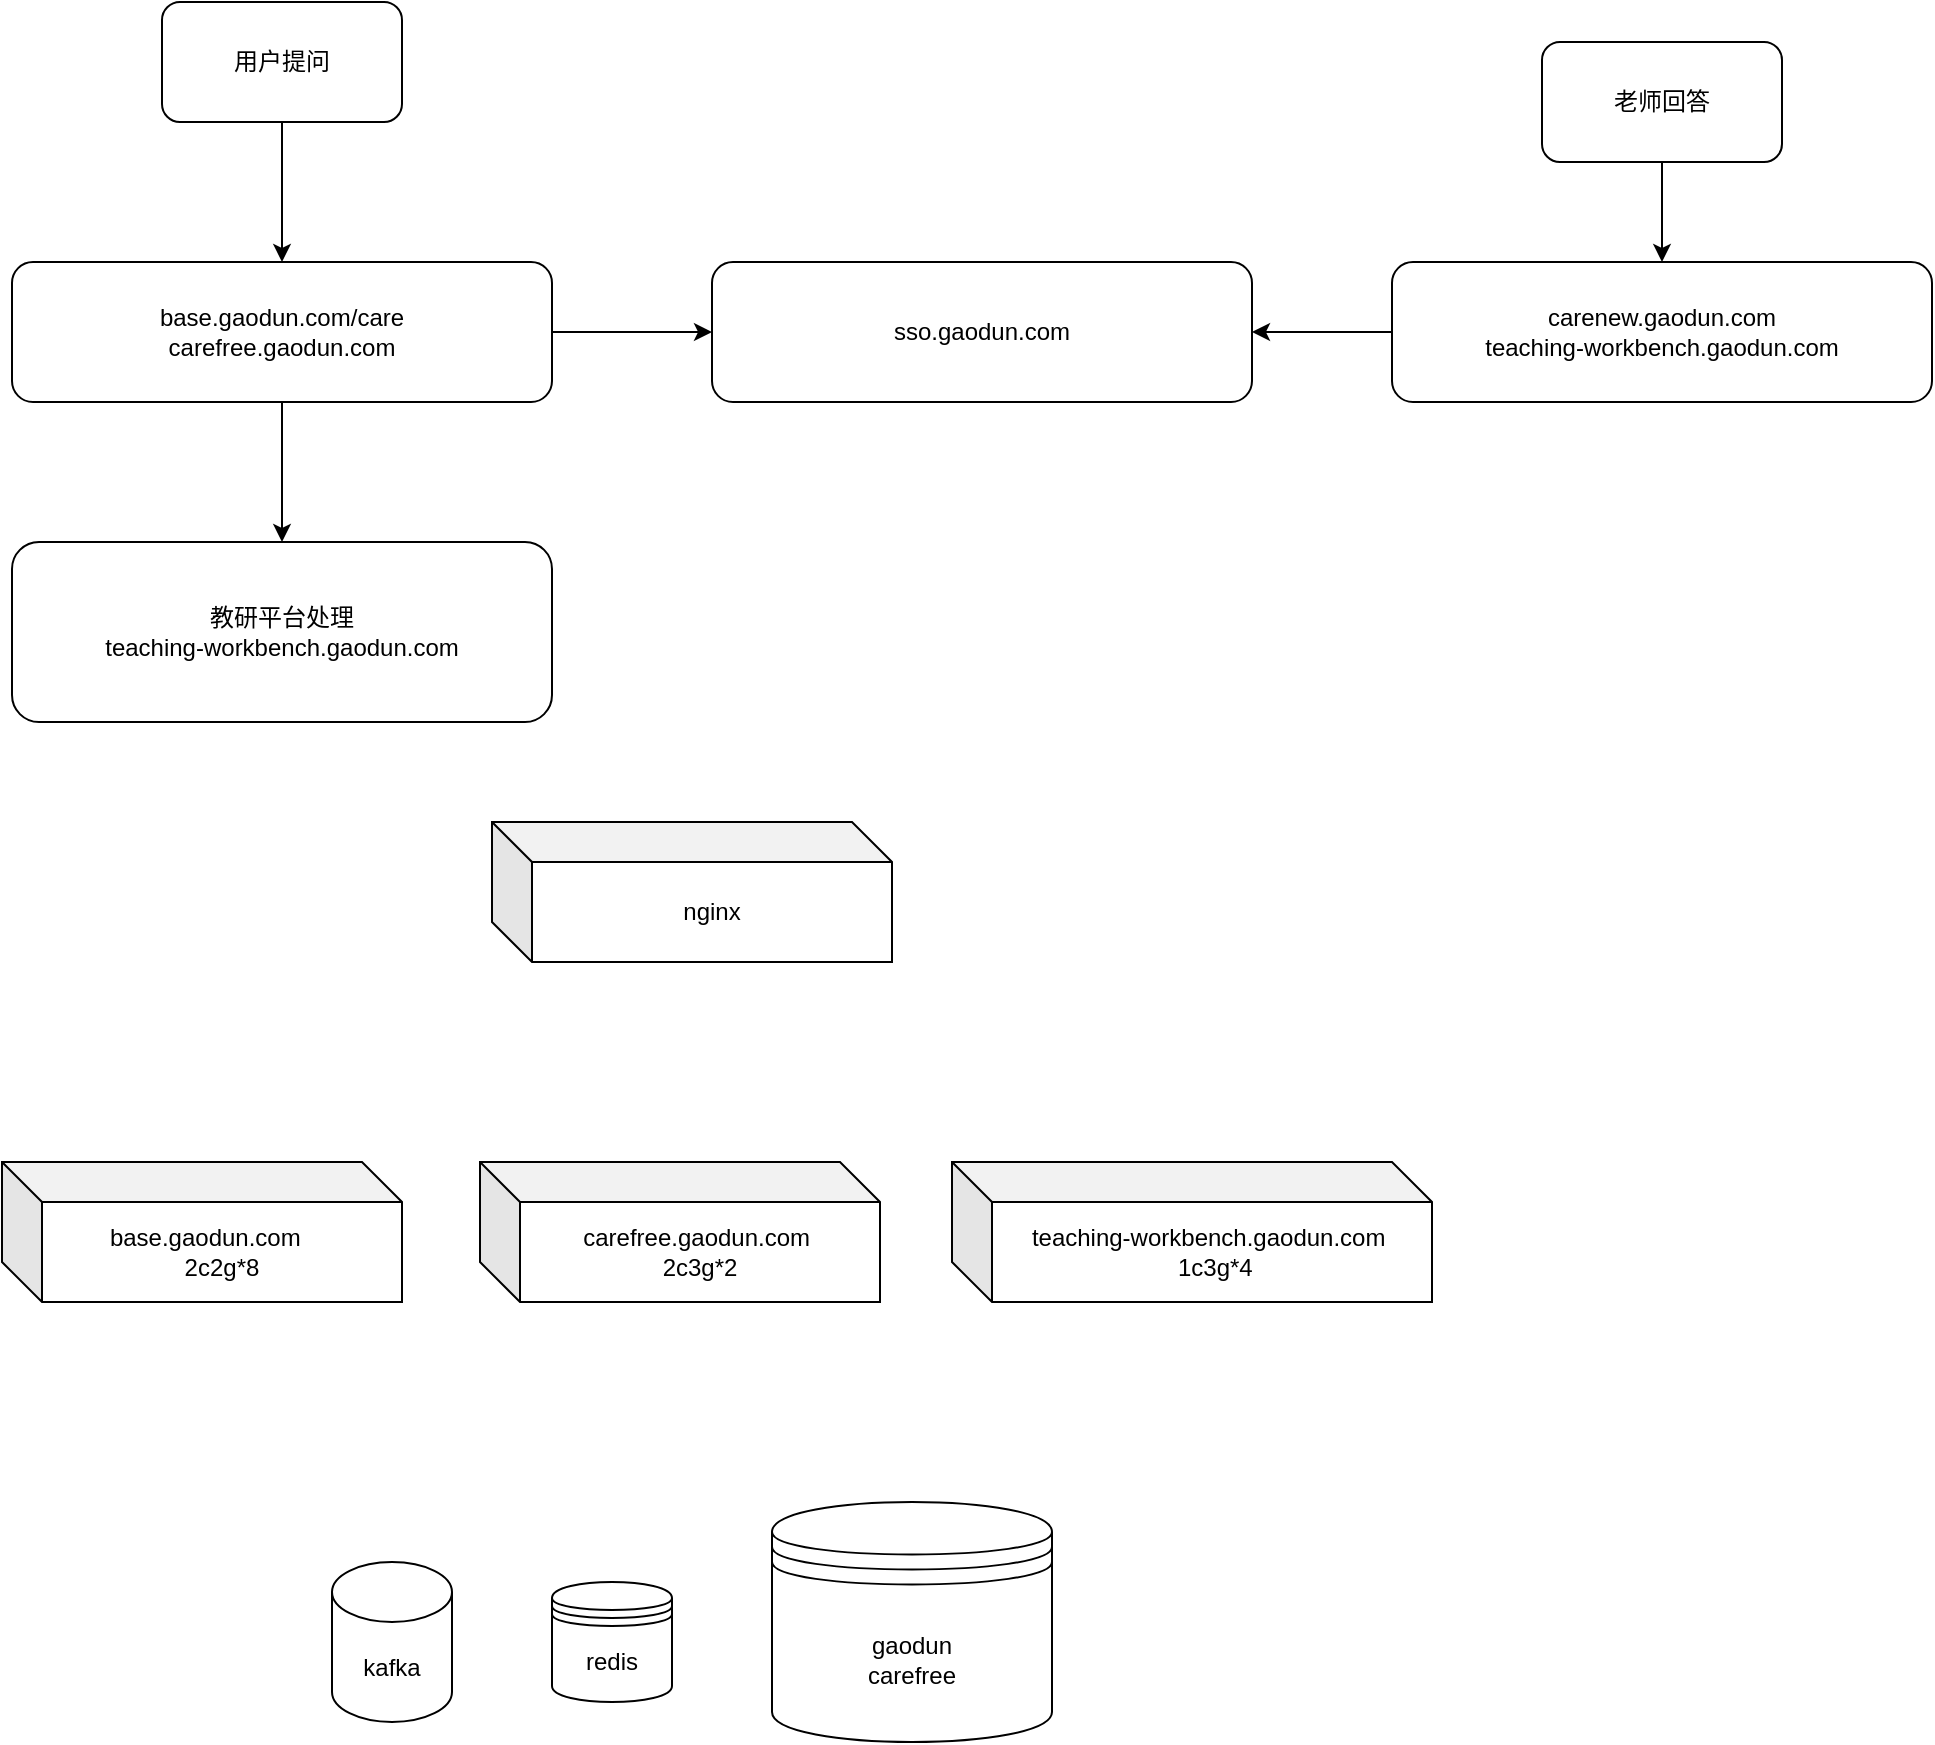 <mxfile version="14.4.3" type="github">
  <diagram id="RsZf26xCa4anYN9l-bxN" name="Page-1">
    <mxGraphModel dx="1587" dy="762" grid="1" gridSize="10" guides="1" tooltips="1" connect="1" arrows="1" fold="1" page="1" pageScale="1" pageWidth="827" pageHeight="1169" math="0" shadow="0">
      <root>
        <mxCell id="0" />
        <mxCell id="1" parent="0" />
        <mxCell id="qDOa6Ft7eeUIBLufLoZr-3" value="" style="edgeStyle=orthogonalEdgeStyle;rounded=0;orthogonalLoop=1;jettySize=auto;html=1;" edge="1" parent="1" source="qDOa6Ft7eeUIBLufLoZr-1" target="qDOa6Ft7eeUIBLufLoZr-2">
          <mxGeometry relative="1" as="geometry" />
        </mxCell>
        <mxCell id="qDOa6Ft7eeUIBLufLoZr-1" value="用户提问" style="rounded=1;whiteSpace=wrap;html=1;" vertex="1" parent="1">
          <mxGeometry x="155" y="120" width="120" height="60" as="geometry" />
        </mxCell>
        <mxCell id="qDOa6Ft7eeUIBLufLoZr-5" value="" style="edgeStyle=orthogonalEdgeStyle;rounded=0;orthogonalLoop=1;jettySize=auto;html=1;" edge="1" parent="1" source="qDOa6Ft7eeUIBLufLoZr-2" target="qDOa6Ft7eeUIBLufLoZr-4">
          <mxGeometry relative="1" as="geometry" />
        </mxCell>
        <mxCell id="qDOa6Ft7eeUIBLufLoZr-12" value="" style="edgeStyle=orthogonalEdgeStyle;rounded=0;orthogonalLoop=1;jettySize=auto;html=1;" edge="1" parent="1" source="qDOa6Ft7eeUIBLufLoZr-2" target="qDOa6Ft7eeUIBLufLoZr-11">
          <mxGeometry relative="1" as="geometry" />
        </mxCell>
        <mxCell id="qDOa6Ft7eeUIBLufLoZr-2" value="base.gaodun.com/care&lt;br&gt;carefree.gaodun.com" style="rounded=1;whiteSpace=wrap;html=1;" vertex="1" parent="1">
          <mxGeometry x="80" y="250" width="270" height="70" as="geometry" />
        </mxCell>
        <mxCell id="qDOa6Ft7eeUIBLufLoZr-4" value="教研平台处理&lt;br&gt;teaching-workbench.gaodun.com" style="rounded=1;whiteSpace=wrap;html=1;" vertex="1" parent="1">
          <mxGeometry x="80" y="390" width="270" height="90" as="geometry" />
        </mxCell>
        <mxCell id="qDOa6Ft7eeUIBLufLoZr-6" value="" style="edgeStyle=orthogonalEdgeStyle;rounded=0;orthogonalLoop=1;jettySize=auto;html=1;" edge="1" parent="1" source="qDOa6Ft7eeUIBLufLoZr-7" target="qDOa6Ft7eeUIBLufLoZr-9">
          <mxGeometry relative="1" as="geometry" />
        </mxCell>
        <mxCell id="qDOa6Ft7eeUIBLufLoZr-7" value="老师回答" style="rounded=1;whiteSpace=wrap;html=1;" vertex="1" parent="1">
          <mxGeometry x="845" y="140" width="120" height="60" as="geometry" />
        </mxCell>
        <mxCell id="qDOa6Ft7eeUIBLufLoZr-13" style="edgeStyle=orthogonalEdgeStyle;rounded=0;orthogonalLoop=1;jettySize=auto;html=1;entryX=1;entryY=0.5;entryDx=0;entryDy=0;" edge="1" parent="1" source="qDOa6Ft7eeUIBLufLoZr-9" target="qDOa6Ft7eeUIBLufLoZr-11">
          <mxGeometry relative="1" as="geometry" />
        </mxCell>
        <mxCell id="qDOa6Ft7eeUIBLufLoZr-9" value="carenew.gaodun.com&lt;br&gt;teaching-workbench.gaodun.com" style="rounded=1;whiteSpace=wrap;html=1;" vertex="1" parent="1">
          <mxGeometry x="770" y="250" width="270" height="70" as="geometry" />
        </mxCell>
        <mxCell id="qDOa6Ft7eeUIBLufLoZr-11" value="sso.gaodun.com" style="rounded=1;whiteSpace=wrap;html=1;" vertex="1" parent="1">
          <mxGeometry x="430" y="250" width="270" height="70" as="geometry" />
        </mxCell>
        <mxCell id="qDOa6Ft7eeUIBLufLoZr-16" value="gaodun&lt;br&gt;carefree" style="shape=datastore;whiteSpace=wrap;html=1;" vertex="1" parent="1">
          <mxGeometry x="460" y="870" width="140" height="120" as="geometry" />
        </mxCell>
        <mxCell id="qDOa6Ft7eeUIBLufLoZr-19" value="redis" style="shape=datastore;whiteSpace=wrap;html=1;" vertex="1" parent="1">
          <mxGeometry x="350" y="910" width="60" height="60" as="geometry" />
        </mxCell>
        <mxCell id="qDOa6Ft7eeUIBLufLoZr-21" value="kafka" style="shape=cylinder3;whiteSpace=wrap;html=1;boundedLbl=1;backgroundOutline=1;size=15;" vertex="1" parent="1">
          <mxGeometry x="240" y="900" width="60" height="80" as="geometry" />
        </mxCell>
        <mxCell id="qDOa6Ft7eeUIBLufLoZr-22" value="base.gaodun.com&amp;nbsp; &amp;nbsp; &amp;nbsp;&lt;br&gt;2c2g*8" style="shape=cube;whiteSpace=wrap;html=1;boundedLbl=1;backgroundOutline=1;darkOpacity=0.05;darkOpacity2=0.1;" vertex="1" parent="1">
          <mxGeometry x="75" y="700" width="200" height="70" as="geometry" />
        </mxCell>
        <mxCell id="qDOa6Ft7eeUIBLufLoZr-23" value="nginx" style="shape=cube;whiteSpace=wrap;html=1;boundedLbl=1;backgroundOutline=1;darkOpacity=0.05;darkOpacity2=0.1;" vertex="1" parent="1">
          <mxGeometry x="320" y="530" width="200" height="70" as="geometry" />
        </mxCell>
        <mxCell id="qDOa6Ft7eeUIBLufLoZr-24" value="carefree.gaodun.com&amp;nbsp; &lt;br&gt;2c3g*2" style="shape=cube;whiteSpace=wrap;html=1;boundedLbl=1;backgroundOutline=1;darkOpacity=0.05;darkOpacity2=0.1;" vertex="1" parent="1">
          <mxGeometry x="314" y="700" width="200" height="70" as="geometry" />
        </mxCell>
        <mxCell id="qDOa6Ft7eeUIBLufLoZr-25" value="teaching-workbench.gaodun.com&amp;nbsp; &amp;nbsp;1c3g*4" style="shape=cube;whiteSpace=wrap;html=1;boundedLbl=1;backgroundOutline=1;darkOpacity=0.05;darkOpacity2=0.1;" vertex="1" parent="1">
          <mxGeometry x="550" y="700" width="240" height="70" as="geometry" />
        </mxCell>
      </root>
    </mxGraphModel>
  </diagram>
</mxfile>
